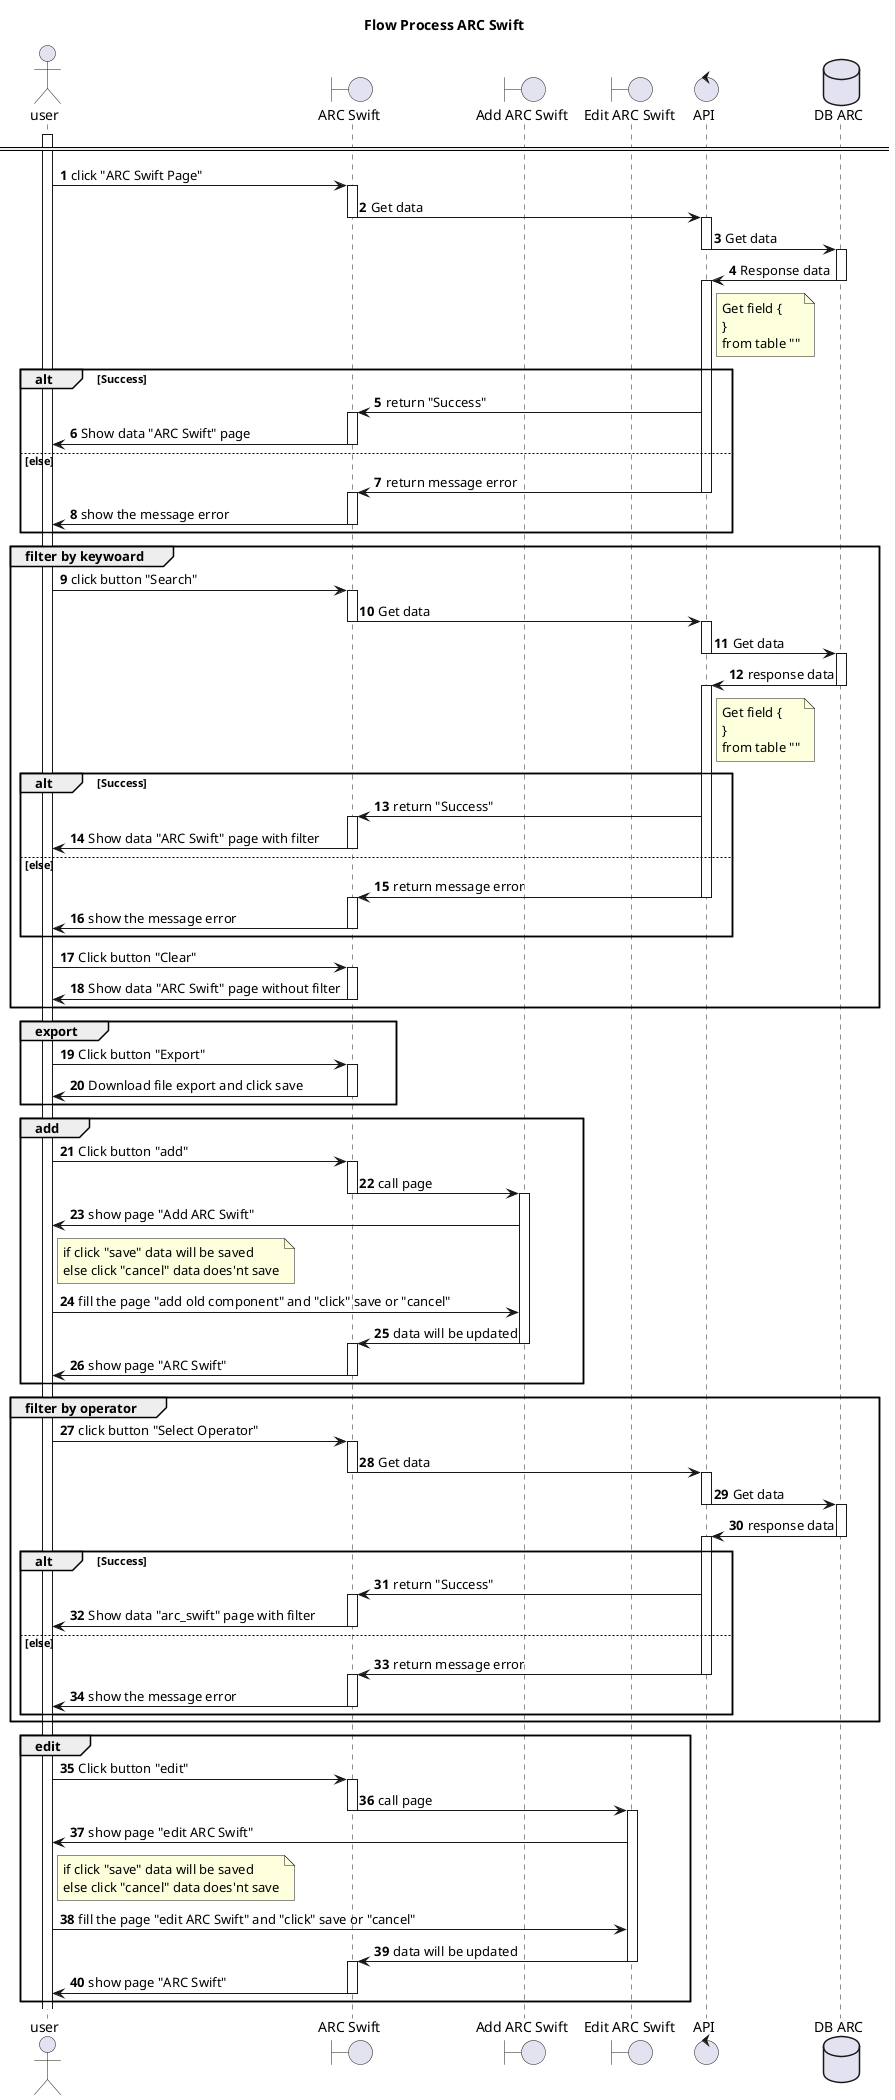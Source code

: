 @startuml arc
title "Flow Process ARC Swift"

actor user
boundary "ARC Swift" as arc_swift
boundary "Add ARC Swift" as add_arc_swift
boundary "Edit ARC Swift" as edit_arc_swift
control "API" as api
database "DB ARC" as arc

autonumber

====
activate user
user -> arc_swift : click "ARC Swift Page"
activate arc_swift
arc_swift -> api : Get data
deactivate arc_swift
activate api
api -> arc : Get data
deactivate api
activate arc
api <- arc : Response data
deactivate arc
note right of api
    Get field {
    }
    from table ""
endnote
activate api
alt Success
    arc_swift  <- api : return "Success"
    activate arc_swift
    user <- arc_swift  : Show data "ARC Swift" page
    deactivate arc_swift
else else
    arc_swift  <- api : return message error
    deactivate api
    activate arc_swift
    user <- arc_swift  : show the message error
    deactivate arc_swift
end
deactivate api
group filter by keywoard
    user -> arc_swift : click button "Search"
    activate arc_swift
    arc_swift -> api : Get data
    deactivate arc_swift
    activate api
    api -> arc : Get data
    deactivate api
    activate arc
    api <- arc : response data
    note right of api
        Get field {
        }
        from table ""
    endnote
    deactivate arc
    activate api
    alt Success
        arc_swift  <- api : return "Success"
        activate arc_swift
        user <- arc_swift  : Show data "ARC Swift" page with filter
        deactivate arc_swift
    else else
        arc_swift  <- api : return message error
        deactivate api
        activate arc_swift
        user <- arc_swift  : show the message error
        deactivate arc_swift
    end
    deactivate api
    user -> arc_swift : Click button "Clear"
    activate arc_swift
    user <- arc_swift : Show data "ARC Swift" page without filter
    deactivate arc_swift
end
group export
    user -> arc_swift : Click button "Export"
    activate arc_swift
    user <- arc_swift : Download file export and click save
    deactivate arc_swift
end
group add
    user -> arc_swift : Click button "add"
    activate arc_swift
    arc_swift -> add_arc_swift : call page
    deactivate arc_swift
    activate add_arc_swift
    user <- add_arc_swift : show page "Add ARC Swift"
    note right of user
        if click "save" data will be saved
        else click "cancel" data does'nt save
    endnote
    user -> add_arc_swift : fill the page "add old component" and "click" save or "cancel"
    add_arc_swift -> arc_swift : data will be updated
    deactivate add_arc_swift
    activate arc_swift
    user <- arc_swift : show page "ARC Swift"
    deactivate arc_swift
end
group filter by operator
    user -> arc_swift : click button "Select Operator"
    activate arc_swift
    arc_swift -> api : Get data
    deactivate arc_swift
    activate api
    api -> arc : Get data
    deactivate api
    activate arc
    api <- arc : response data
    deactivate arc
    activate api
    alt Success
        arc_swift  <- api : return "Success"
        activate arc_swift
        user <- arc_swift  : Show data "arc_swift" page with filter
        deactivate arc_swift
    else else
        arc_swift  <- api : return message error
        deactivate api
        activate arc_swift
        user <- arc_swift  : show the message error
        deactivate arc_swift
    end
    deactivate api
end
group edit
    user -> arc_swift : Click button "edit"
    activate arc_swift
    arc_swift -> edit_arc_swift : call page
    deactivate arc_swift
    activate edit_arc_swift
    user <- edit_arc_swift : show page "edit ARC Swift"
    note right of user
        if click "save" data will be saved
        else click "cancel" data does'nt save
    endnote
    user -> edit_arc_swift : fill the page "edit ARC Swift" and "click" save or "cancel"
    edit_arc_swift -> arc_swift : data will be updated
    deactivate edit_arc_swift
    activate arc_swift
    user <- arc_swift : show page "ARC Swift"
    deactivate arc_swift
end
@enduml